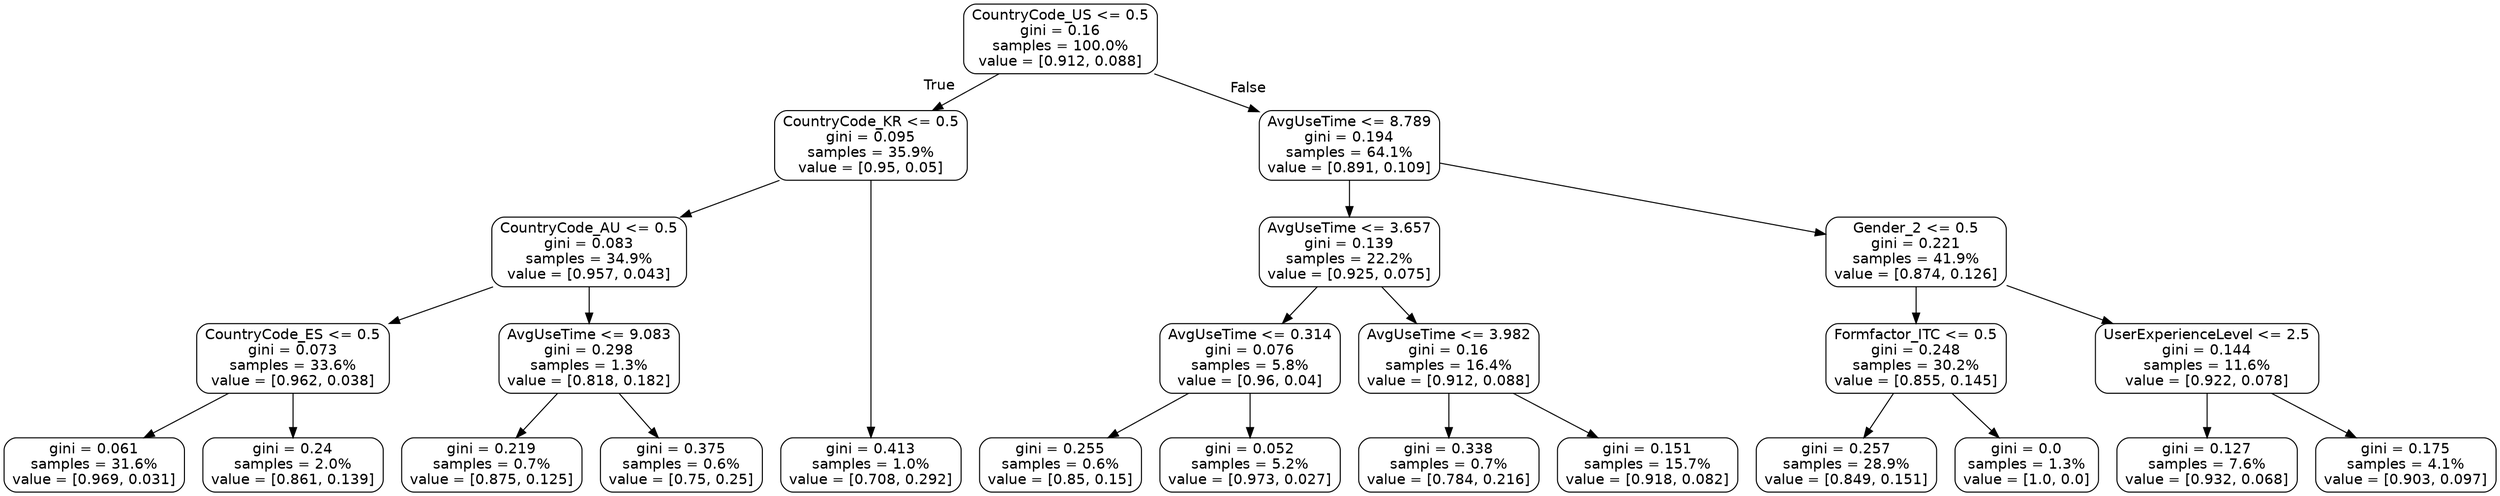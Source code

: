 digraph Tree {
node [shape=box, style="rounded", color="black", fontname=helvetica] ;
graph [ranksep=equally, splines=polyline] ;
edge [fontname=helvetica] ;
0 [label="CountryCode_US <= 0.5\ngini = 0.16\nsamples = 100.0%\nvalue = [0.912, 0.088]"] ;
1 [label="CountryCode_KR <= 0.5\ngini = 0.095\nsamples = 35.9%\nvalue = [0.95, 0.05]"] ;
0 -> 1 [labeldistance=2.5, labelangle=45, headlabel="True"] ;
2 [label="CountryCode_AU <= 0.5\ngini = 0.083\nsamples = 34.9%\nvalue = [0.957, 0.043]"] ;
1 -> 2 ;
3 [label="CountryCode_ES <= 0.5\ngini = 0.073\nsamples = 33.6%\nvalue = [0.962, 0.038]"] ;
2 -> 3 ;
4 [label="gini = 0.061\nsamples = 31.6%\nvalue = [0.969, 0.031]"] ;
3 -> 4 ;
5 [label="gini = 0.24\nsamples = 2.0%\nvalue = [0.861, 0.139]"] ;
3 -> 5 ;
6 [label="AvgUseTime <= 9.083\ngini = 0.298\nsamples = 1.3%\nvalue = [0.818, 0.182]"] ;
2 -> 6 ;
7 [label="gini = 0.219\nsamples = 0.7%\nvalue = [0.875, 0.125]"] ;
6 -> 7 ;
8 [label="gini = 0.375\nsamples = 0.6%\nvalue = [0.75, 0.25]"] ;
6 -> 8 ;
9 [label="gini = 0.413\nsamples = 1.0%\nvalue = [0.708, 0.292]"] ;
1 -> 9 ;
10 [label="AvgUseTime <= 8.789\ngini = 0.194\nsamples = 64.1%\nvalue = [0.891, 0.109]"] ;
0 -> 10 [labeldistance=2.5, labelangle=-45, headlabel="False"] ;
11 [label="AvgUseTime <= 3.657\ngini = 0.139\nsamples = 22.2%\nvalue = [0.925, 0.075]"] ;
10 -> 11 ;
12 [label="AvgUseTime <= 0.314\ngini = 0.076\nsamples = 5.8%\nvalue = [0.96, 0.04]"] ;
11 -> 12 ;
13 [label="gini = 0.255\nsamples = 0.6%\nvalue = [0.85, 0.15]"] ;
12 -> 13 ;
14 [label="gini = 0.052\nsamples = 5.2%\nvalue = [0.973, 0.027]"] ;
12 -> 14 ;
15 [label="AvgUseTime <= 3.982\ngini = 0.16\nsamples = 16.4%\nvalue = [0.912, 0.088]"] ;
11 -> 15 ;
16 [label="gini = 0.338\nsamples = 0.7%\nvalue = [0.784, 0.216]"] ;
15 -> 16 ;
17 [label="gini = 0.151\nsamples = 15.7%\nvalue = [0.918, 0.082]"] ;
15 -> 17 ;
18 [label="Gender_2 <= 0.5\ngini = 0.221\nsamples = 41.9%\nvalue = [0.874, 0.126]"] ;
10 -> 18 ;
19 [label="Formfactor_ITC <= 0.5\ngini = 0.248\nsamples = 30.2%\nvalue = [0.855, 0.145]"] ;
18 -> 19 ;
20 [label="gini = 0.257\nsamples = 28.9%\nvalue = [0.849, 0.151]"] ;
19 -> 20 ;
21 [label="gini = 0.0\nsamples = 1.3%\nvalue = [1.0, 0.0]"] ;
19 -> 21 ;
22 [label="UserExperienceLevel <= 2.5\ngini = 0.144\nsamples = 11.6%\nvalue = [0.922, 0.078]"] ;
18 -> 22 ;
23 [label="gini = 0.127\nsamples = 7.6%\nvalue = [0.932, 0.068]"] ;
22 -> 23 ;
24 [label="gini = 0.175\nsamples = 4.1%\nvalue = [0.903, 0.097]"] ;
22 -> 24 ;
{rank=same ; 0} ;
{rank=same ; 1; 10} ;
{rank=same ; 2; 11; 18} ;
{rank=same ; 3; 6; 12; 15; 19; 22} ;
{rank=same ; 4; 5; 7; 8; 9; 13; 14; 16; 17; 20; 21; 23; 24} ;
}